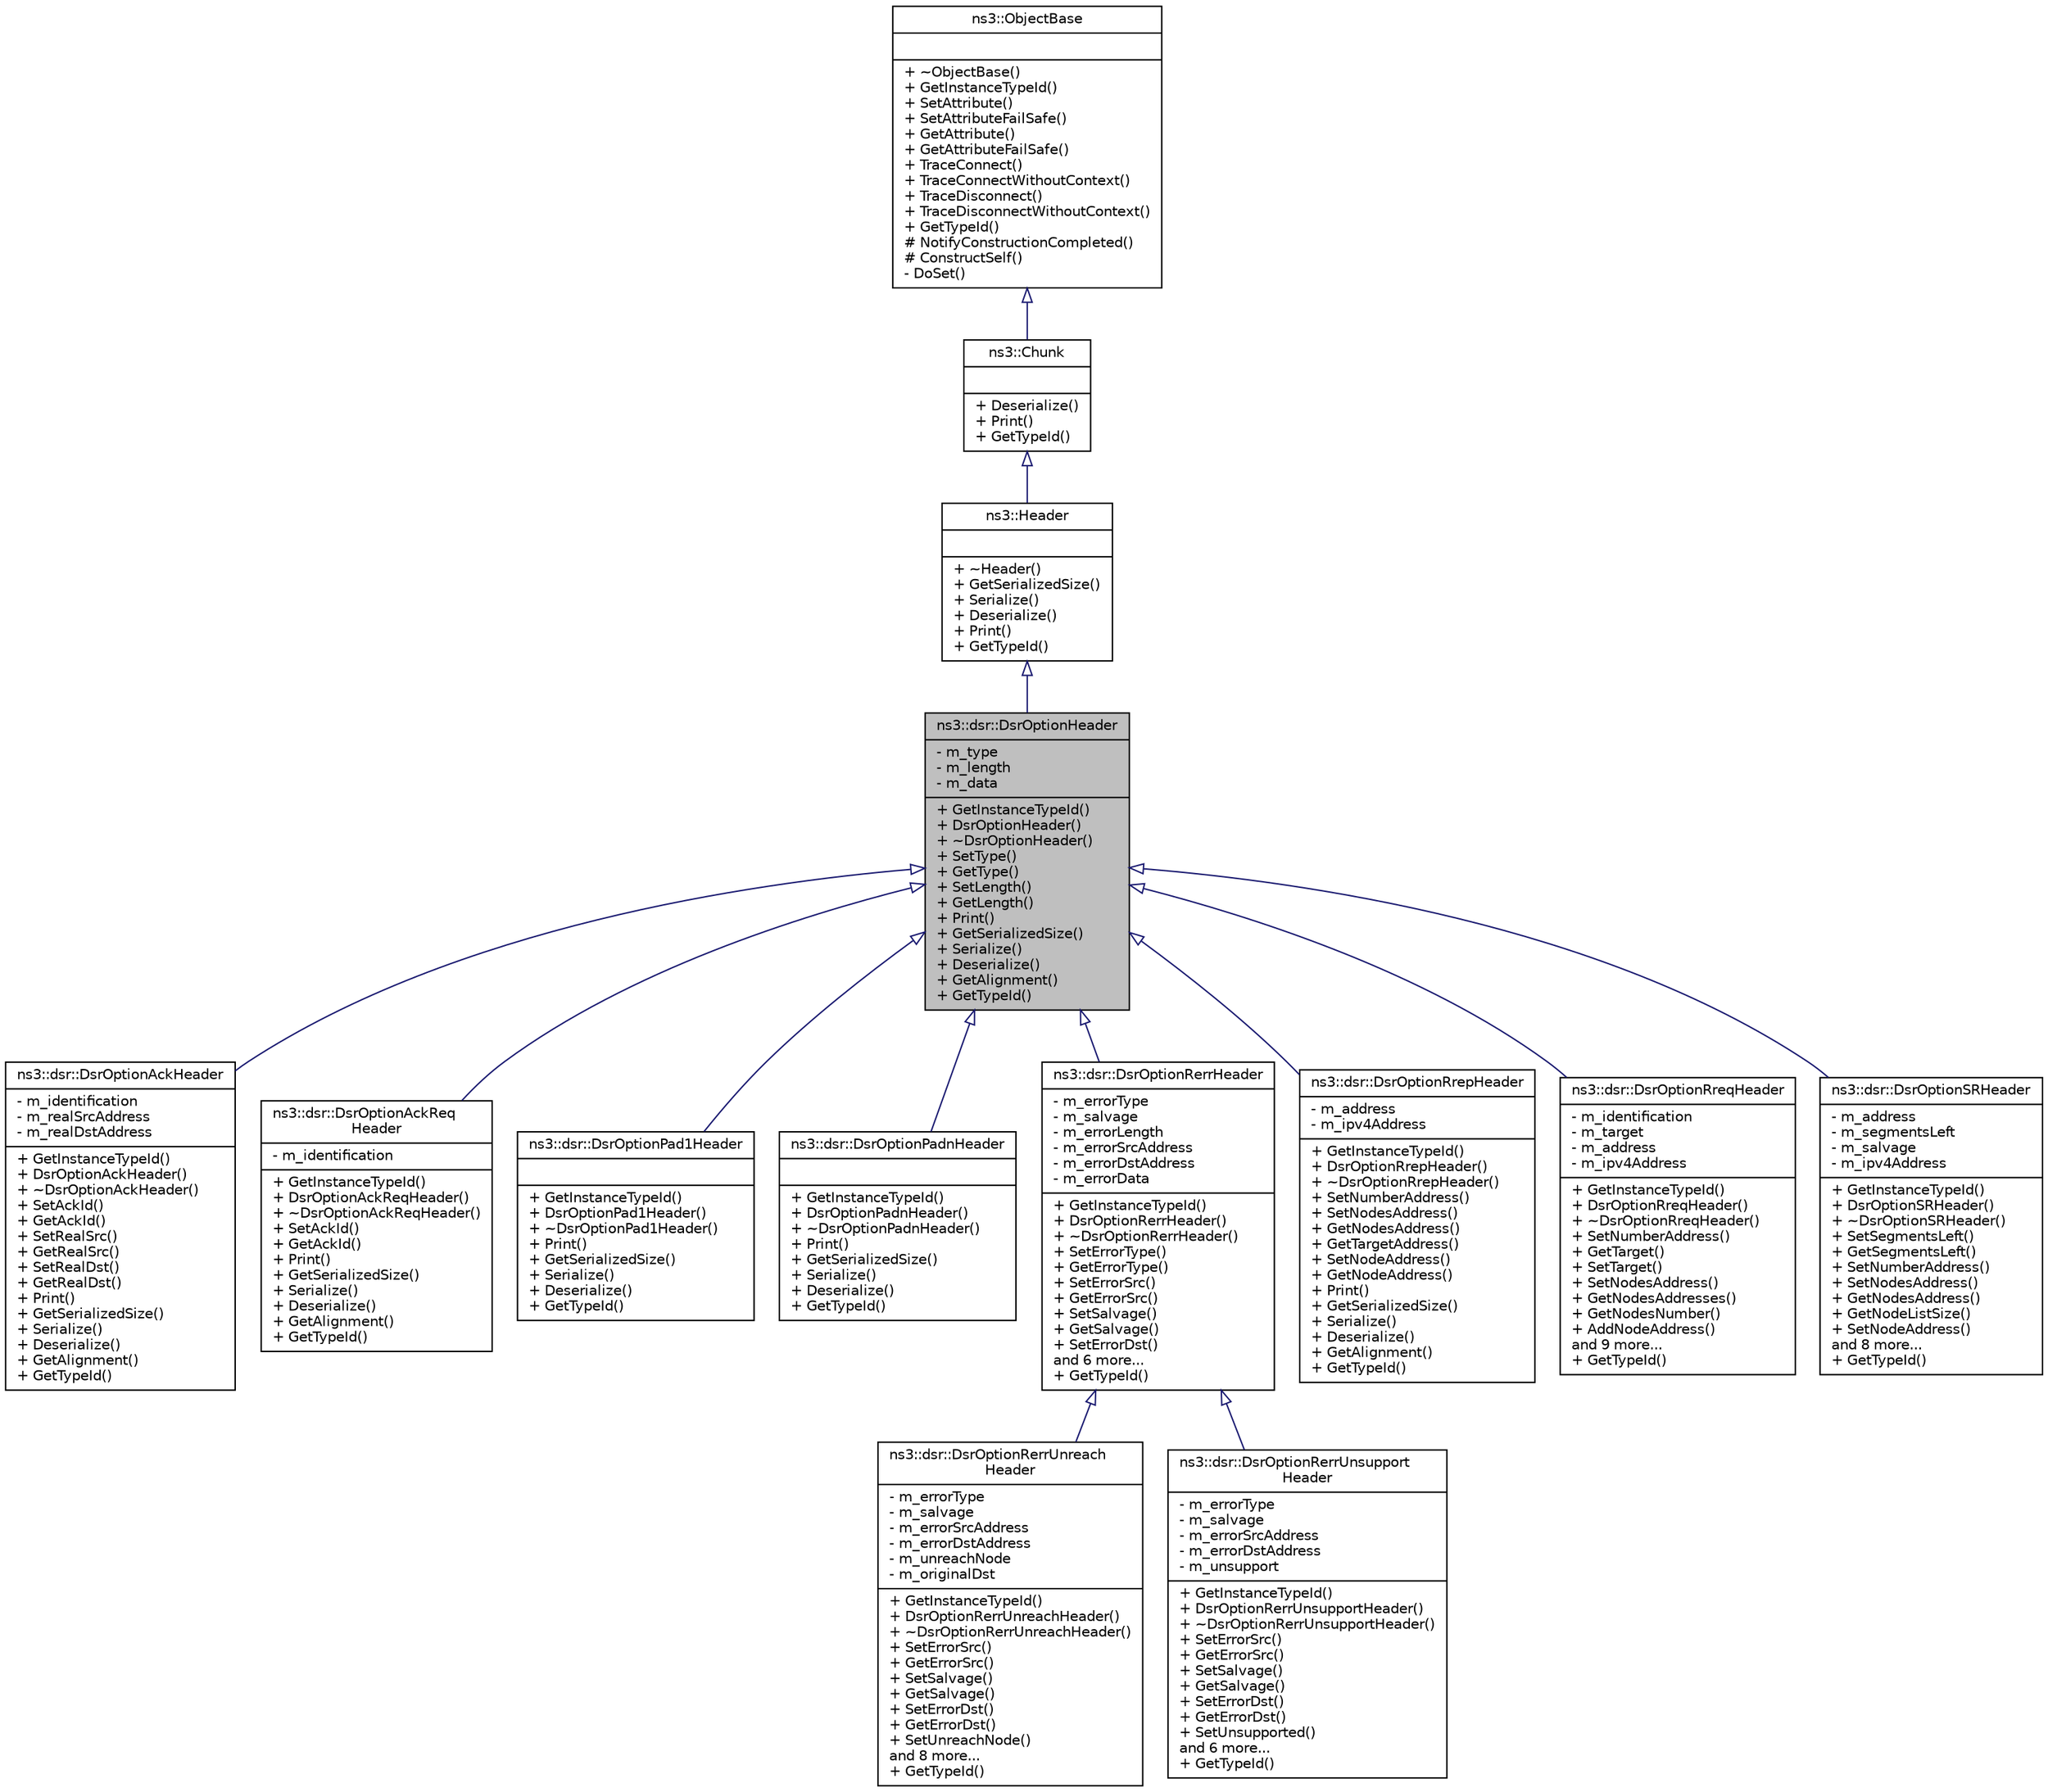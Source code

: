 digraph "ns3::dsr::DsrOptionHeader"
{
  edge [fontname="Helvetica",fontsize="10",labelfontname="Helvetica",labelfontsize="10"];
  node [fontname="Helvetica",fontsize="10",shape=record];
  Node1 [label="{ns3::dsr::DsrOptionHeader\n|- m_type\l- m_length\l- m_data\l|+ GetInstanceTypeId()\l+ DsrOptionHeader()\l+ ~DsrOptionHeader()\l+ SetType()\l+ GetType()\l+ SetLength()\l+ GetLength()\l+ Print()\l+ GetSerializedSize()\l+ Serialize()\l+ Deserialize()\l+ GetAlignment()\l+ GetTypeId()\l}",height=0.2,width=0.4,color="black", fillcolor="grey75", style="filled", fontcolor="black"];
  Node2 -> Node1 [dir="back",color="midnightblue",fontsize="10",style="solid",arrowtail="onormal"];
  Node2 [label="{ns3::Header\n||+ ~Header()\l+ GetSerializedSize()\l+ Serialize()\l+ Deserialize()\l+ Print()\l+ GetTypeId()\l}",height=0.2,width=0.4,color="black", fillcolor="white", style="filled",URL="$d6/dae/classns3_1_1Header.html",tooltip="Protocol header serialization and deserialization. "];
  Node3 -> Node2 [dir="back",color="midnightblue",fontsize="10",style="solid",arrowtail="onormal"];
  Node3 [label="{ns3::Chunk\n||+ Deserialize()\l+ Print()\l+ GetTypeId()\l}",height=0.2,width=0.4,color="black", fillcolor="white", style="filled",URL="$d7/d9b/classns3_1_1Chunk.html",tooltip="abstract base class for ns3::Header and ns3::Trailer "];
  Node4 -> Node3 [dir="back",color="midnightblue",fontsize="10",style="solid",arrowtail="onormal"];
  Node4 [label="{ns3::ObjectBase\n||+ ~ObjectBase()\l+ GetInstanceTypeId()\l+ SetAttribute()\l+ SetAttributeFailSafe()\l+ GetAttribute()\l+ GetAttributeFailSafe()\l+ TraceConnect()\l+ TraceConnectWithoutContext()\l+ TraceDisconnect()\l+ TraceDisconnectWithoutContext()\l+ GetTypeId()\l# NotifyConstructionCompleted()\l# ConstructSelf()\l- DoSet()\l}",height=0.2,width=0.4,color="black", fillcolor="white", style="filled",URL="$d2/dac/classns3_1_1ObjectBase.html",tooltip="Anchor the ns-3 type and attribute system. "];
  Node1 -> Node5 [dir="back",color="midnightblue",fontsize="10",style="solid",arrowtail="onormal"];
  Node5 [label="{ns3::dsr::DsrOptionAckHeader\n|- m_identification\l- m_realSrcAddress\l- m_realDstAddress\l|+ GetInstanceTypeId()\l+ DsrOptionAckHeader()\l+ ~DsrOptionAckHeader()\l+ SetAckId()\l+ GetAckId()\l+ SetRealSrc()\l+ GetRealSrc()\l+ SetRealDst()\l+ GetRealDst()\l+ Print()\l+ GetSerializedSize()\l+ Serialize()\l+ Deserialize()\l+ GetAlignment()\l+ GetTypeId()\l}",height=0.2,width=0.4,color="black", fillcolor="white", style="filled",URL="$db/d30/classns3_1_1dsr_1_1DsrOptionAckHeader.html",tooltip="Acknowledgement (ACK) Message Format. "];
  Node1 -> Node6 [dir="back",color="midnightblue",fontsize="10",style="solid",arrowtail="onormal"];
  Node6 [label="{ns3::dsr::DsrOptionAckReq\lHeader\n|- m_identification\l|+ GetInstanceTypeId()\l+ DsrOptionAckReqHeader()\l+ ~DsrOptionAckReqHeader()\l+ SetAckId()\l+ GetAckId()\l+ Print()\l+ GetSerializedSize()\l+ Serialize()\l+ Deserialize()\l+ GetAlignment()\l+ GetTypeId()\l}",height=0.2,width=0.4,color="black", fillcolor="white", style="filled",URL="$de/de7/classns3_1_1dsr_1_1DsrOptionAckReqHeader.html",tooltip="Acknowledgement Request (ACK_RREQ) Message Format. "];
  Node1 -> Node7 [dir="back",color="midnightblue",fontsize="10",style="solid",arrowtail="onormal"];
  Node7 [label="{ns3::dsr::DsrOptionPad1Header\n||+ GetInstanceTypeId()\l+ DsrOptionPad1Header()\l+ ~DsrOptionPad1Header()\l+ Print()\l+ GetSerializedSize()\l+ Serialize()\l+ Deserialize()\l+ GetTypeId()\l}",height=0.2,width=0.4,color="black", fillcolor="white", style="filled",URL="$d2/d3f/classns3_1_1dsr_1_1DsrOptionPad1Header.html",tooltip="Header of Dsr Option Pad1. "];
  Node1 -> Node8 [dir="back",color="midnightblue",fontsize="10",style="solid",arrowtail="onormal"];
  Node8 [label="{ns3::dsr::DsrOptionPadnHeader\n||+ GetInstanceTypeId()\l+ DsrOptionPadnHeader()\l+ ~DsrOptionPadnHeader()\l+ Print()\l+ GetSerializedSize()\l+ Serialize()\l+ Deserialize()\l+ GetTypeId()\l}",height=0.2,width=0.4,color="black", fillcolor="white", style="filled",URL="$df/df0/classns3_1_1dsr_1_1DsrOptionPadnHeader.html",tooltip="Header of Dsr Option Padn. "];
  Node1 -> Node9 [dir="back",color="midnightblue",fontsize="10",style="solid",arrowtail="onormal"];
  Node9 [label="{ns3::dsr::DsrOptionRerrHeader\n|- m_errorType\l- m_salvage\l- m_errorLength\l- m_errorSrcAddress\l- m_errorDstAddress\l- m_errorData\l|+ GetInstanceTypeId()\l+ DsrOptionRerrHeader()\l+ ~DsrOptionRerrHeader()\l+ SetErrorType()\l+ GetErrorType()\l+ SetErrorSrc()\l+ GetErrorSrc()\l+ SetSalvage()\l+ GetSalvage()\l+ SetErrorDst()\land 6 more...\l+ GetTypeId()\l}",height=0.2,width=0.4,color="black", fillcolor="white", style="filled",URL="$d6/d26/classns3_1_1dsr_1_1DsrOptionRerrHeader.html",tooltip="Header of Dsr Option Route Error. "];
  Node9 -> Node10 [dir="back",color="midnightblue",fontsize="10",style="solid",arrowtail="onormal"];
  Node10 [label="{ns3::dsr::DsrOptionRerrUnreach\lHeader\n|- m_errorType\l- m_salvage\l- m_errorSrcAddress\l- m_errorDstAddress\l- m_unreachNode\l- m_originalDst\l|+ GetInstanceTypeId()\l+ DsrOptionRerrUnreachHeader()\l+ ~DsrOptionRerrUnreachHeader()\l+ SetErrorSrc()\l+ GetErrorSrc()\l+ SetSalvage()\l+ GetSalvage()\l+ SetErrorDst()\l+ GetErrorDst()\l+ SetUnreachNode()\land 8 more...\l+ GetTypeId()\l}",height=0.2,width=0.4,color="black", fillcolor="white", style="filled",URL="$d0/d90/classns3_1_1dsr_1_1DsrOptionRerrUnreachHeader.html",tooltip="Route Error (RERR) Unreachable node address option Message Format. "];
  Node9 -> Node11 [dir="back",color="midnightblue",fontsize="10",style="solid",arrowtail="onormal"];
  Node11 [label="{ns3::dsr::DsrOptionRerrUnsupport\lHeader\n|- m_errorType\l- m_salvage\l- m_errorSrcAddress\l- m_errorDstAddress\l- m_unsupport\l|+ GetInstanceTypeId()\l+ DsrOptionRerrUnsupportHeader()\l+ ~DsrOptionRerrUnsupportHeader()\l+ SetErrorSrc()\l+ GetErrorSrc()\l+ SetSalvage()\l+ GetSalvage()\l+ SetErrorDst()\l+ GetErrorDst()\l+ SetUnsupported()\land 6 more...\l+ GetTypeId()\l}",height=0.2,width=0.4,color="black", fillcolor="white", style="filled",URL="$db/df8/classns3_1_1dsr_1_1DsrOptionRerrUnsupportHeader.html",tooltip="Route Error (RERR) Unsupported option Message Format. "];
  Node1 -> Node12 [dir="back",color="midnightblue",fontsize="10",style="solid",arrowtail="onormal"];
  Node12 [label="{ns3::dsr::DsrOptionRrepHeader\n|- m_address\l- m_ipv4Address\l|+ GetInstanceTypeId()\l+ DsrOptionRrepHeader()\l+ ~DsrOptionRrepHeader()\l+ SetNumberAddress()\l+ SetNodesAddress()\l+ GetNodesAddress()\l+ GetTargetAddress()\l+ SetNodeAddress()\l+ GetNodeAddress()\l+ Print()\l+ GetSerializedSize()\l+ Serialize()\l+ Deserialize()\l+ GetAlignment()\l+ GetTypeId()\l}",height=0.2,width=0.4,color="black", fillcolor="white", style="filled",URL="$d8/d40/classns3_1_1dsr_1_1DsrOptionRrepHeader.html",tooltip="Route Reply (RREP) Message Format. "];
  Node1 -> Node13 [dir="back",color="midnightblue",fontsize="10",style="solid",arrowtail="onormal"];
  Node13 [label="{ns3::dsr::DsrOptionRreqHeader\n|- m_identification\l- m_target\l- m_address\l- m_ipv4Address\l|+ GetInstanceTypeId()\l+ DsrOptionRreqHeader()\l+ ~DsrOptionRreqHeader()\l+ SetNumberAddress()\l+ GetTarget()\l+ SetTarget()\l+ SetNodesAddress()\l+ GetNodesAddresses()\l+ GetNodesNumber()\l+ AddNodeAddress()\land 9 more...\l+ GetTypeId()\l}",height=0.2,width=0.4,color="black", fillcolor="white", style="filled",URL="$d9/d21/classns3_1_1dsr_1_1DsrOptionRreqHeader.html",tooltip="Route Request (RREQ) Message Format. "];
  Node1 -> Node14 [dir="back",color="midnightblue",fontsize="10",style="solid",arrowtail="onormal"];
  Node14 [label="{ns3::dsr::DsrOptionSRHeader\n|- m_address\l- m_segmentsLeft\l- m_salvage\l- m_ipv4Address\l|+ GetInstanceTypeId()\l+ DsrOptionSRHeader()\l+ ~DsrOptionSRHeader()\l+ SetSegmentsLeft()\l+ GetSegmentsLeft()\l+ SetNumberAddress()\l+ SetNodesAddress()\l+ GetNodesAddress()\l+ GetNodeListSize()\l+ SetNodeAddress()\land 8 more...\l+ GetTypeId()\l}",height=0.2,width=0.4,color="black", fillcolor="white", style="filled",URL="$dc/d0a/classns3_1_1dsr_1_1DsrOptionSRHeader.html",tooltip="Source Route (SR) Message Format. "];
}
